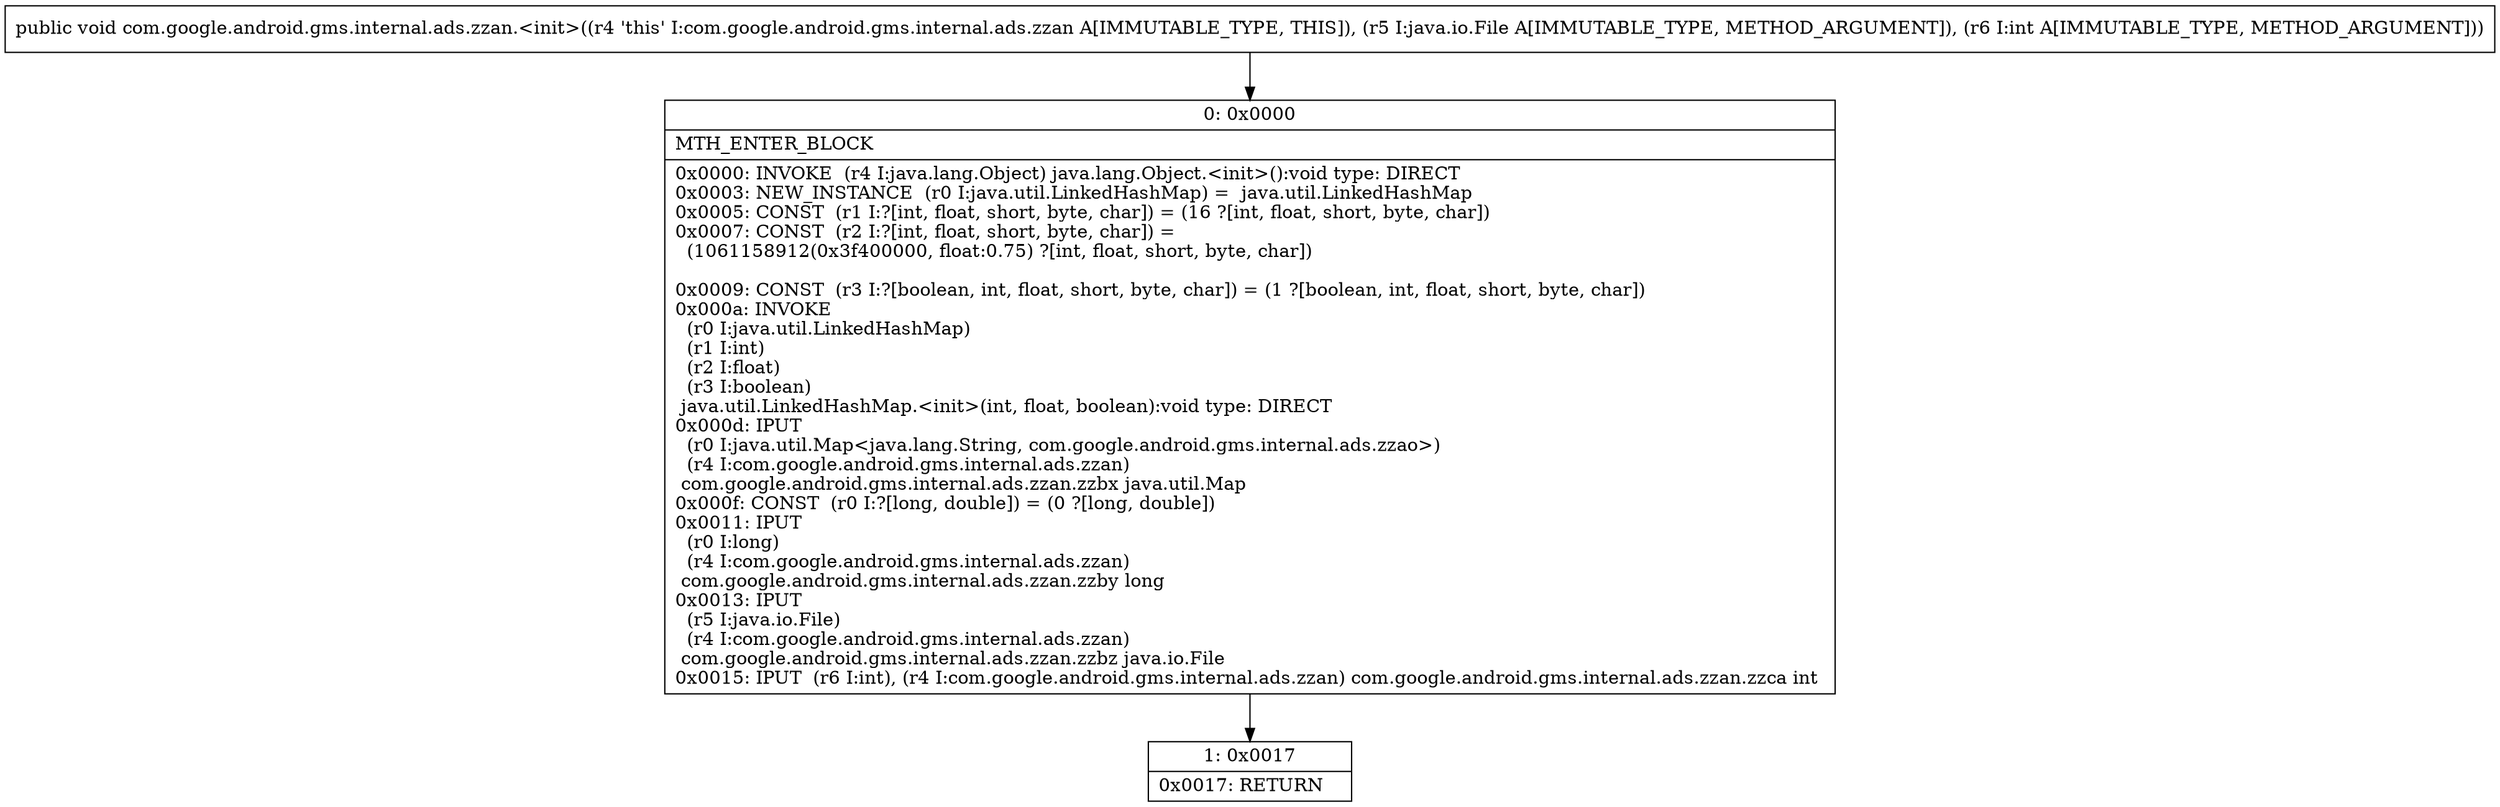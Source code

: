 digraph "CFG forcom.google.android.gms.internal.ads.zzan.\<init\>(Ljava\/io\/File;I)V" {
Node_0 [shape=record,label="{0\:\ 0x0000|MTH_ENTER_BLOCK\l|0x0000: INVOKE  (r4 I:java.lang.Object) java.lang.Object.\<init\>():void type: DIRECT \l0x0003: NEW_INSTANCE  (r0 I:java.util.LinkedHashMap) =  java.util.LinkedHashMap \l0x0005: CONST  (r1 I:?[int, float, short, byte, char]) = (16 ?[int, float, short, byte, char]) \l0x0007: CONST  (r2 I:?[int, float, short, byte, char]) = \l  (1061158912(0x3f400000, float:0.75) ?[int, float, short, byte, char])\l \l0x0009: CONST  (r3 I:?[boolean, int, float, short, byte, char]) = (1 ?[boolean, int, float, short, byte, char]) \l0x000a: INVOKE  \l  (r0 I:java.util.LinkedHashMap)\l  (r1 I:int)\l  (r2 I:float)\l  (r3 I:boolean)\l java.util.LinkedHashMap.\<init\>(int, float, boolean):void type: DIRECT \l0x000d: IPUT  \l  (r0 I:java.util.Map\<java.lang.String, com.google.android.gms.internal.ads.zzao\>)\l  (r4 I:com.google.android.gms.internal.ads.zzan)\l com.google.android.gms.internal.ads.zzan.zzbx java.util.Map \l0x000f: CONST  (r0 I:?[long, double]) = (0 ?[long, double]) \l0x0011: IPUT  \l  (r0 I:long)\l  (r4 I:com.google.android.gms.internal.ads.zzan)\l com.google.android.gms.internal.ads.zzan.zzby long \l0x0013: IPUT  \l  (r5 I:java.io.File)\l  (r4 I:com.google.android.gms.internal.ads.zzan)\l com.google.android.gms.internal.ads.zzan.zzbz java.io.File \l0x0015: IPUT  (r6 I:int), (r4 I:com.google.android.gms.internal.ads.zzan) com.google.android.gms.internal.ads.zzan.zzca int \l}"];
Node_1 [shape=record,label="{1\:\ 0x0017|0x0017: RETURN   \l}"];
MethodNode[shape=record,label="{public void com.google.android.gms.internal.ads.zzan.\<init\>((r4 'this' I:com.google.android.gms.internal.ads.zzan A[IMMUTABLE_TYPE, THIS]), (r5 I:java.io.File A[IMMUTABLE_TYPE, METHOD_ARGUMENT]), (r6 I:int A[IMMUTABLE_TYPE, METHOD_ARGUMENT])) }"];
MethodNode -> Node_0;
Node_0 -> Node_1;
}

